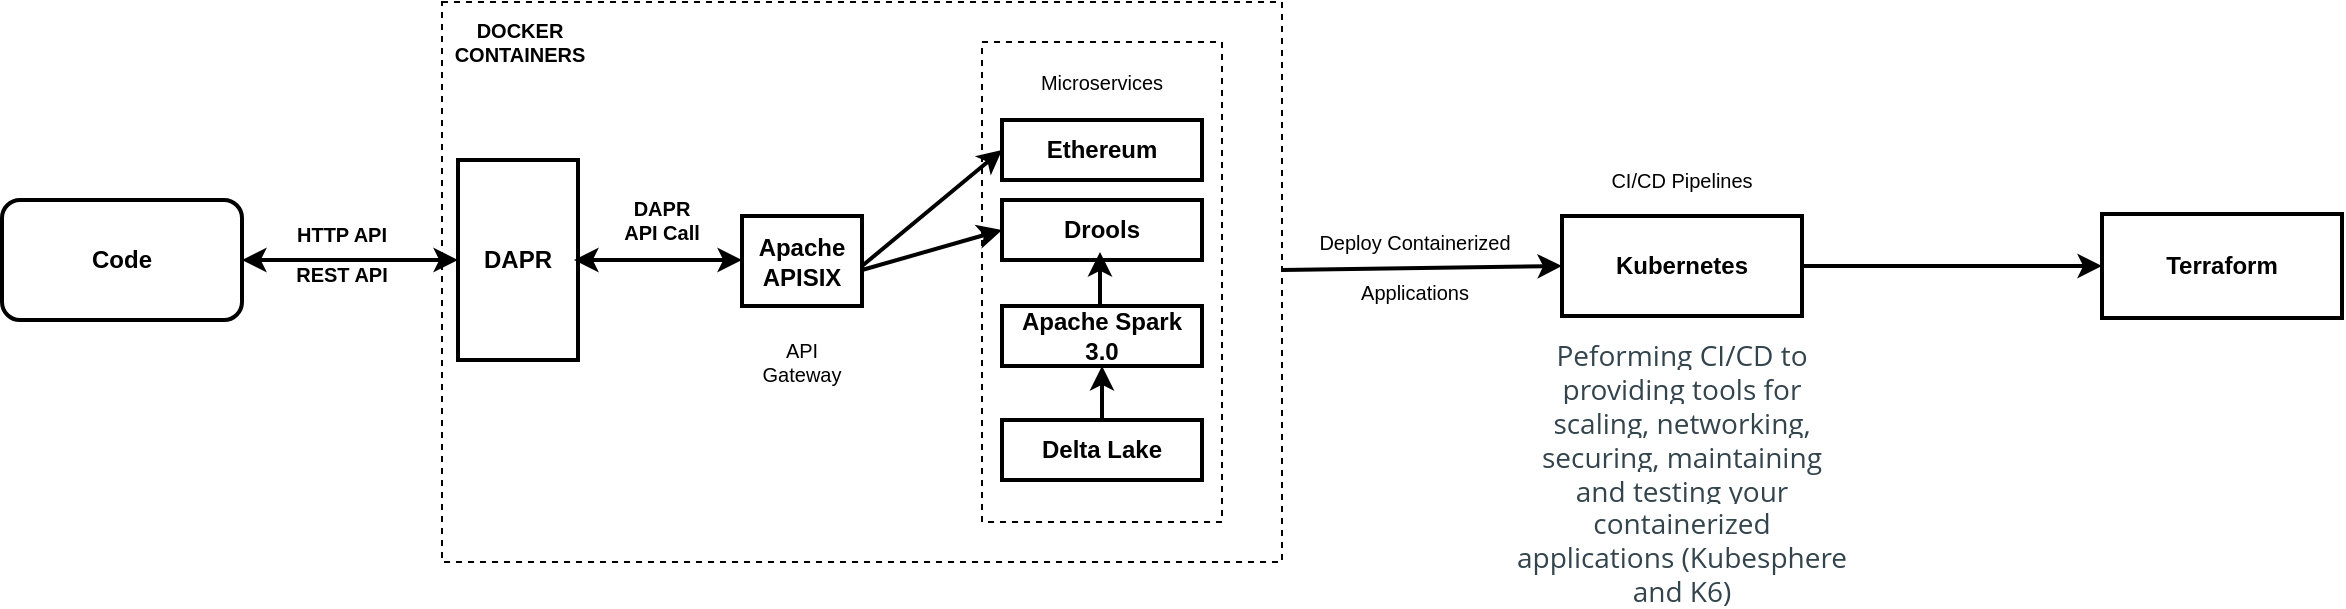<mxfile version="14.1.2" type="github">
  <diagram id="_KUrhppYNG84L4hXwcSn" name="Page-1">
    <mxGraphModel dx="868" dy="450" grid="1" gridSize="10" guides="1" tooltips="1" connect="1" arrows="1" fold="1" page="1" pageScale="1" pageWidth="850" pageHeight="1100" math="0" shadow="0">
      <root>
        <mxCell id="0" />
        <mxCell id="1" parent="0" />
        <mxCell id="J2-ld_kEe9FjWChwA-ZW-4" value="" style="rounded=0;whiteSpace=wrap;html=1;dashed=1;" vertex="1" parent="1">
          <mxGeometry x="290" y="70" width="420" height="280" as="geometry" />
        </mxCell>
        <mxCell id="pHDDCbsUpY3U-5ha-6e6-1" value="&lt;b&gt;Code&lt;/b&gt;" style="rounded=1;whiteSpace=wrap;html=1;strokeWidth=2;" parent="1" vertex="1">
          <mxGeometry x="70" y="169" width="120" height="60" as="geometry" />
        </mxCell>
        <mxCell id="pHDDCbsUpY3U-5ha-6e6-2" value="" style="endArrow=classic;startArrow=classic;html=1;strokeWidth=2;exitX=1;exitY=0.5;exitDx=0;exitDy=0;entryX=0;entryY=0.5;entryDx=0;entryDy=0;" parent="1" edge="1" target="J2-ld_kEe9FjWChwA-ZW-15" source="pHDDCbsUpY3U-5ha-6e6-1">
          <mxGeometry width="50" height="50" relative="1" as="geometry">
            <mxPoint x="210" y="199.5" as="sourcePoint" />
            <mxPoint x="260.8" y="199" as="targetPoint" />
          </mxGeometry>
        </mxCell>
        <mxCell id="pHDDCbsUpY3U-5ha-6e6-4" value="&lt;b&gt;Apache APISIX&lt;/b&gt;" style="rounded=0;whiteSpace=wrap;html=1;strokeWidth=2;" parent="1" vertex="1">
          <mxGeometry x="440" y="177" width="60" height="45" as="geometry" />
        </mxCell>
        <mxCell id="J2-ld_kEe9FjWChwA-ZW-3" value="" style="rounded=0;whiteSpace=wrap;html=1;dashed=1;" vertex="1" parent="1">
          <mxGeometry x="560" y="90" width="120" height="240" as="geometry" />
        </mxCell>
        <mxCell id="J2-ld_kEe9FjWChwA-ZW-6" value="&lt;b&gt;Ethereum&lt;/b&gt;" style="rounded=0;whiteSpace=wrap;html=1;strokeWidth=2;" vertex="1" parent="1">
          <mxGeometry x="570" y="129" width="100" height="30" as="geometry" />
        </mxCell>
        <mxCell id="J2-ld_kEe9FjWChwA-ZW-12" value="" style="endArrow=classic;html=1;entryX=0;entryY=0.5;entryDx=0;entryDy=0;strokeWidth=2;" edge="1" parent="1" target="J2-ld_kEe9FjWChwA-ZW-6">
          <mxGeometry width="50" height="50" relative="1" as="geometry">
            <mxPoint x="500" y="202" as="sourcePoint" />
            <mxPoint x="550" y="142" as="targetPoint" />
          </mxGeometry>
        </mxCell>
        <mxCell id="J2-ld_kEe9FjWChwA-ZW-14" value="" style="endArrow=classic;html=1;strokeWidth=2;entryX=0;entryY=0.5;entryDx=0;entryDy=0;" edge="1" parent="1" target="J2-ld_kEe9FjWChwA-ZW-7">
          <mxGeometry width="50" height="50" relative="1" as="geometry">
            <mxPoint x="500" y="204" as="sourcePoint" />
            <mxPoint x="560" y="199" as="targetPoint" />
          </mxGeometry>
        </mxCell>
        <mxCell id="J2-ld_kEe9FjWChwA-ZW-15" value="&lt;b&gt;DAPR&lt;/b&gt;" style="rounded=0;whiteSpace=wrap;html=1;strokeWidth=2;" vertex="1" parent="1">
          <mxGeometry x="298" y="149" width="60" height="100" as="geometry" />
        </mxCell>
        <mxCell id="J2-ld_kEe9FjWChwA-ZW-16" value="" style="endArrow=classic;startArrow=classic;html=1;strokeWidth=2;entryX=0.84;entryY=1.25;entryDx=0;entryDy=0;entryPerimeter=0;" edge="1" parent="1">
          <mxGeometry width="50" height="50" relative="1" as="geometry">
            <mxPoint x="356" y="199" as="sourcePoint" />
            <mxPoint x="440" y="199" as="targetPoint" />
          </mxGeometry>
        </mxCell>
        <mxCell id="J2-ld_kEe9FjWChwA-ZW-17" value="DAPR API Call" style="text;html=1;strokeColor=none;fillColor=none;align=center;verticalAlign=middle;whiteSpace=wrap;rounded=0;dashed=1;fontSize=10;fontStyle=1" vertex="1" parent="1">
          <mxGeometry x="380" y="169" width="40" height="20" as="geometry" />
        </mxCell>
        <mxCell id="J2-ld_kEe9FjWChwA-ZW-18" value="&lt;b&gt;HTTP API&lt;/b&gt;" style="text;html=1;strokeColor=none;fillColor=none;align=center;verticalAlign=middle;whiteSpace=wrap;rounded=0;dashed=1;fontSize=10;" vertex="1" parent="1">
          <mxGeometry x="200" y="176" width="80" height="20" as="geometry" />
        </mxCell>
        <mxCell id="J2-ld_kEe9FjWChwA-ZW-19" value="&lt;b&gt;REST API&lt;/b&gt;" style="text;html=1;strokeColor=none;fillColor=none;align=center;verticalAlign=middle;whiteSpace=wrap;rounded=0;dashed=1;fontSize=10;" vertex="1" parent="1">
          <mxGeometry x="200" y="196" width="80" height="20" as="geometry" />
        </mxCell>
        <mxCell id="J2-ld_kEe9FjWChwA-ZW-20" value="DOCKER CONTAINERS" style="text;html=1;strokeColor=none;fillColor=none;align=center;verticalAlign=middle;whiteSpace=wrap;rounded=0;dashed=1;fontSize=10;fontStyle=1" vertex="1" parent="1">
          <mxGeometry x="298" y="80" width="62" height="20" as="geometry" />
        </mxCell>
        <mxCell id="J2-ld_kEe9FjWChwA-ZW-22" value="Microservices" style="text;html=1;strokeColor=none;fillColor=none;align=center;verticalAlign=middle;whiteSpace=wrap;rounded=0;dashed=1;fontSize=10;" vertex="1" parent="1">
          <mxGeometry x="570" y="100" width="100" height="20" as="geometry" />
        </mxCell>
        <mxCell id="J2-ld_kEe9FjWChwA-ZW-23" value="" style="endArrow=classic;html=1;strokeWidth=2;fontSize=10;entryX=0;entryY=0.5;entryDx=0;entryDy=0;" edge="1" parent="1" target="J2-ld_kEe9FjWChwA-ZW-25">
          <mxGeometry width="50" height="50" relative="1" as="geometry">
            <mxPoint x="710" y="204" as="sourcePoint" />
            <mxPoint x="760" y="204" as="targetPoint" />
          </mxGeometry>
        </mxCell>
        <mxCell id="J2-ld_kEe9FjWChwA-ZW-38" value="" style="edgeStyle=orthogonalEdgeStyle;rounded=0;orthogonalLoop=1;jettySize=auto;html=1;strokeWidth=2;fontSize=10;" edge="1" parent="1" source="J2-ld_kEe9FjWChwA-ZW-25" target="J2-ld_kEe9FjWChwA-ZW-37">
          <mxGeometry relative="1" as="geometry" />
        </mxCell>
        <mxCell id="J2-ld_kEe9FjWChwA-ZW-25" value="&lt;font style=&quot;font-size: 12px&quot;&gt;&lt;b&gt;Kubernetes&lt;/b&gt;&lt;/font&gt;" style="rounded=0;whiteSpace=wrap;html=1;strokeWidth=2;fontSize=10;" vertex="1" parent="1">
          <mxGeometry x="850" y="177" width="120" height="50" as="geometry" />
        </mxCell>
        <mxCell id="J2-ld_kEe9FjWChwA-ZW-33" value="API Gateway" style="text;html=1;strokeColor=none;fillColor=none;align=center;verticalAlign=middle;whiteSpace=wrap;rounded=0;dashed=1;fontSize=10;" vertex="1" parent="1">
          <mxGeometry x="450" y="240" width="40" height="20" as="geometry" />
        </mxCell>
        <mxCell id="J2-ld_kEe9FjWChwA-ZW-34" value="Deploy Containerized" style="text;html=1;align=center;verticalAlign=middle;resizable=0;points=[];autosize=1;fontSize=10;" vertex="1" parent="1">
          <mxGeometry x="721" y="180" width="110" height="20" as="geometry" />
        </mxCell>
        <mxCell id="J2-ld_kEe9FjWChwA-ZW-35" value="&lt;span style=&quot;color: rgb(51 , 68 , 77) ; font-family: &amp;#34;open sans&amp;#34; , sans-serif ; font-size: 14px ; background-color: rgb(255 , 255 , 255)&quot;&gt;Peforming CI/CD to providing tools for scaling, networking, securing, maintaining and testing your containerized applications (Kubesphere and K6)&lt;/span&gt;" style="text;html=1;strokeColor=none;fillColor=none;align=center;verticalAlign=middle;whiteSpace=wrap;rounded=0;dashed=1;fontSize=10;" vertex="1" parent="1">
          <mxGeometry x="825" y="260" width="170" height="91" as="geometry" />
        </mxCell>
        <mxCell id="J2-ld_kEe9FjWChwA-ZW-36" value="Applications" style="text;html=1;align=center;verticalAlign=middle;resizable=0;points=[];autosize=1;fontSize=10;" vertex="1" parent="1">
          <mxGeometry x="741" y="205" width="70" height="20" as="geometry" />
        </mxCell>
        <mxCell id="J2-ld_kEe9FjWChwA-ZW-37" value="&lt;b&gt;&lt;font style=&quot;font-size: 12px&quot;&gt;Terraform&lt;/font&gt;&lt;/b&gt;" style="whiteSpace=wrap;html=1;rounded=0;fontSize=10;strokeWidth=2;" vertex="1" parent="1">
          <mxGeometry x="1120" y="176" width="120" height="52" as="geometry" />
        </mxCell>
        <mxCell id="J2-ld_kEe9FjWChwA-ZW-39" value="CI/CD Pipelines" style="text;html=1;strokeColor=none;fillColor=none;align=center;verticalAlign=middle;whiteSpace=wrap;rounded=0;fontSize=10;" vertex="1" parent="1">
          <mxGeometry x="870" y="149" width="80" height="20" as="geometry" />
        </mxCell>
        <mxCell id="J2-ld_kEe9FjWChwA-ZW-40" value="" style="group" vertex="1" connectable="0" parent="1">
          <mxGeometry x="570" y="169" width="100" height="140" as="geometry" />
        </mxCell>
        <mxCell id="J2-ld_kEe9FjWChwA-ZW-7" value="&lt;b&gt;Drools&lt;/b&gt;" style="rounded=0;whiteSpace=wrap;html=1;strokeWidth=2;" vertex="1" parent="J2-ld_kEe9FjWChwA-ZW-40">
          <mxGeometry width="100" height="30" as="geometry" />
        </mxCell>
        <mxCell id="J2-ld_kEe9FjWChwA-ZW-8" value="&lt;b&gt;Apache Spark 3.0&lt;/b&gt;" style="rounded=0;whiteSpace=wrap;html=1;strokeWidth=2;" vertex="1" parent="J2-ld_kEe9FjWChwA-ZW-40">
          <mxGeometry y="53" width="100" height="30" as="geometry" />
        </mxCell>
        <mxCell id="J2-ld_kEe9FjWChwA-ZW-9" value="&lt;b&gt;Delta Lake&lt;/b&gt;" style="rounded=0;whiteSpace=wrap;html=1;strokeWidth=2;" vertex="1" parent="J2-ld_kEe9FjWChwA-ZW-40">
          <mxGeometry y="110" width="100" height="30" as="geometry" />
        </mxCell>
        <mxCell id="J2-ld_kEe9FjWChwA-ZW-41" value="" style="endArrow=classic;html=1;strokeWidth=2;fontSize=10;exitX=0.5;exitY=0;exitDx=0;exitDy=0;entryX=0.5;entryY=1;entryDx=0;entryDy=0;" edge="1" parent="J2-ld_kEe9FjWChwA-ZW-40">
          <mxGeometry width="50" height="50" relative="1" as="geometry">
            <mxPoint x="50" y="110" as="sourcePoint" />
            <mxPoint x="50" y="83" as="targetPoint" />
          </mxGeometry>
        </mxCell>
        <mxCell id="J2-ld_kEe9FjWChwA-ZW-43" value="" style="endArrow=classic;html=1;strokeWidth=2;fontSize=10;exitX=0.5;exitY=0;exitDx=0;exitDy=0;entryX=0.5;entryY=1;entryDx=0;entryDy=0;" edge="1" parent="J2-ld_kEe9FjWChwA-ZW-40">
          <mxGeometry width="50" height="50" relative="1" as="geometry">
            <mxPoint x="49" y="53" as="sourcePoint" />
            <mxPoint x="49" y="26" as="targetPoint" />
          </mxGeometry>
        </mxCell>
      </root>
    </mxGraphModel>
  </diagram>
</mxfile>
